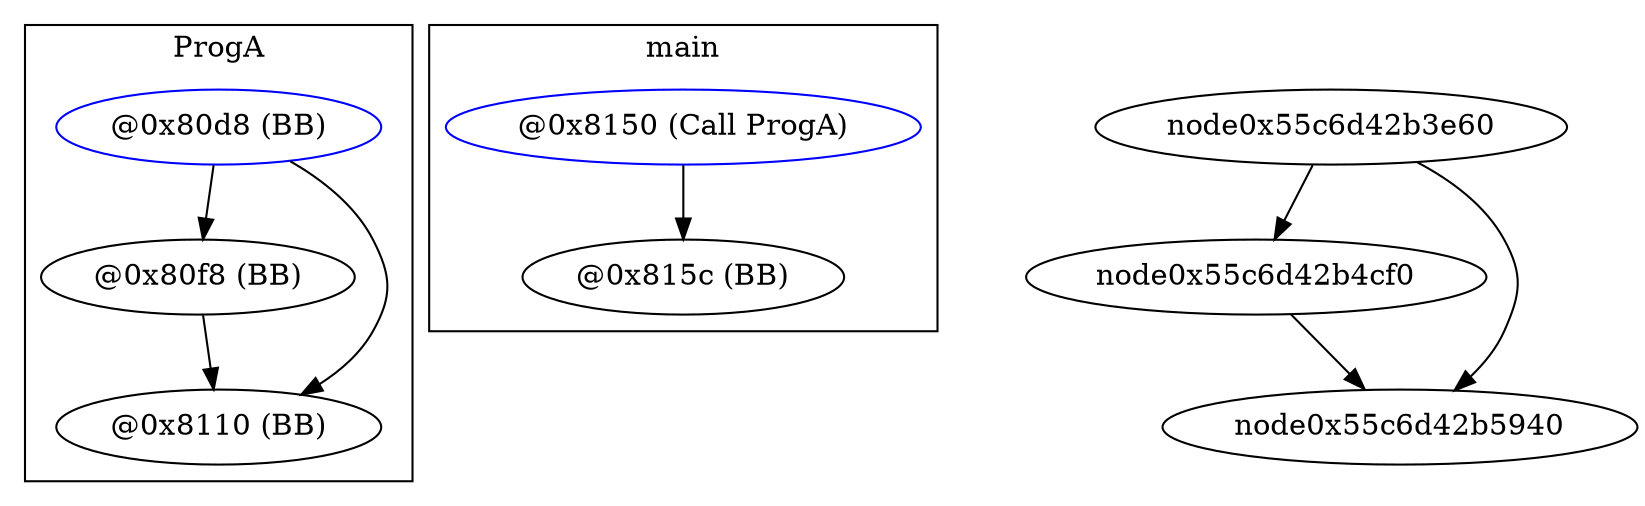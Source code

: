 digraph G {
subgraph cluster_ProgA {
graph [label = "ProgA"];
node0x55c6d42b1900 [label = "@0x80d8 (BB)" ,color="blue"];
node0x55c6d42b2020 [label = "@0x80f8 (BB)"];
node0x55c6d42b2890 [label = "@0x8110 (BB)"];
}
subgraph cluster_main {
graph [label = "main"];
node0x55c6d42b64a0 [label = "@0x8150 (Call ProgA)" ,color="blue"];
node0x55c6d42b6bf0 [label = "@0x815c (BB)"];
}
node0x55c6d42b1900 -> node0x55c6d42b2020;
node0x55c6d42b1900 -> node0x55c6d42b2890;
node0x55c6d42b2020 -> node0x55c6d42b2890;
node0x55c6d42b3e60 -> node0x55c6d42b4cf0;
node0x55c6d42b3e60 -> node0x55c6d42b5940;
node0x55c6d42b4cf0 -> node0x55c6d42b5940;
node0x55c6d42b64a0 -> node0x55c6d42b6bf0;
}
